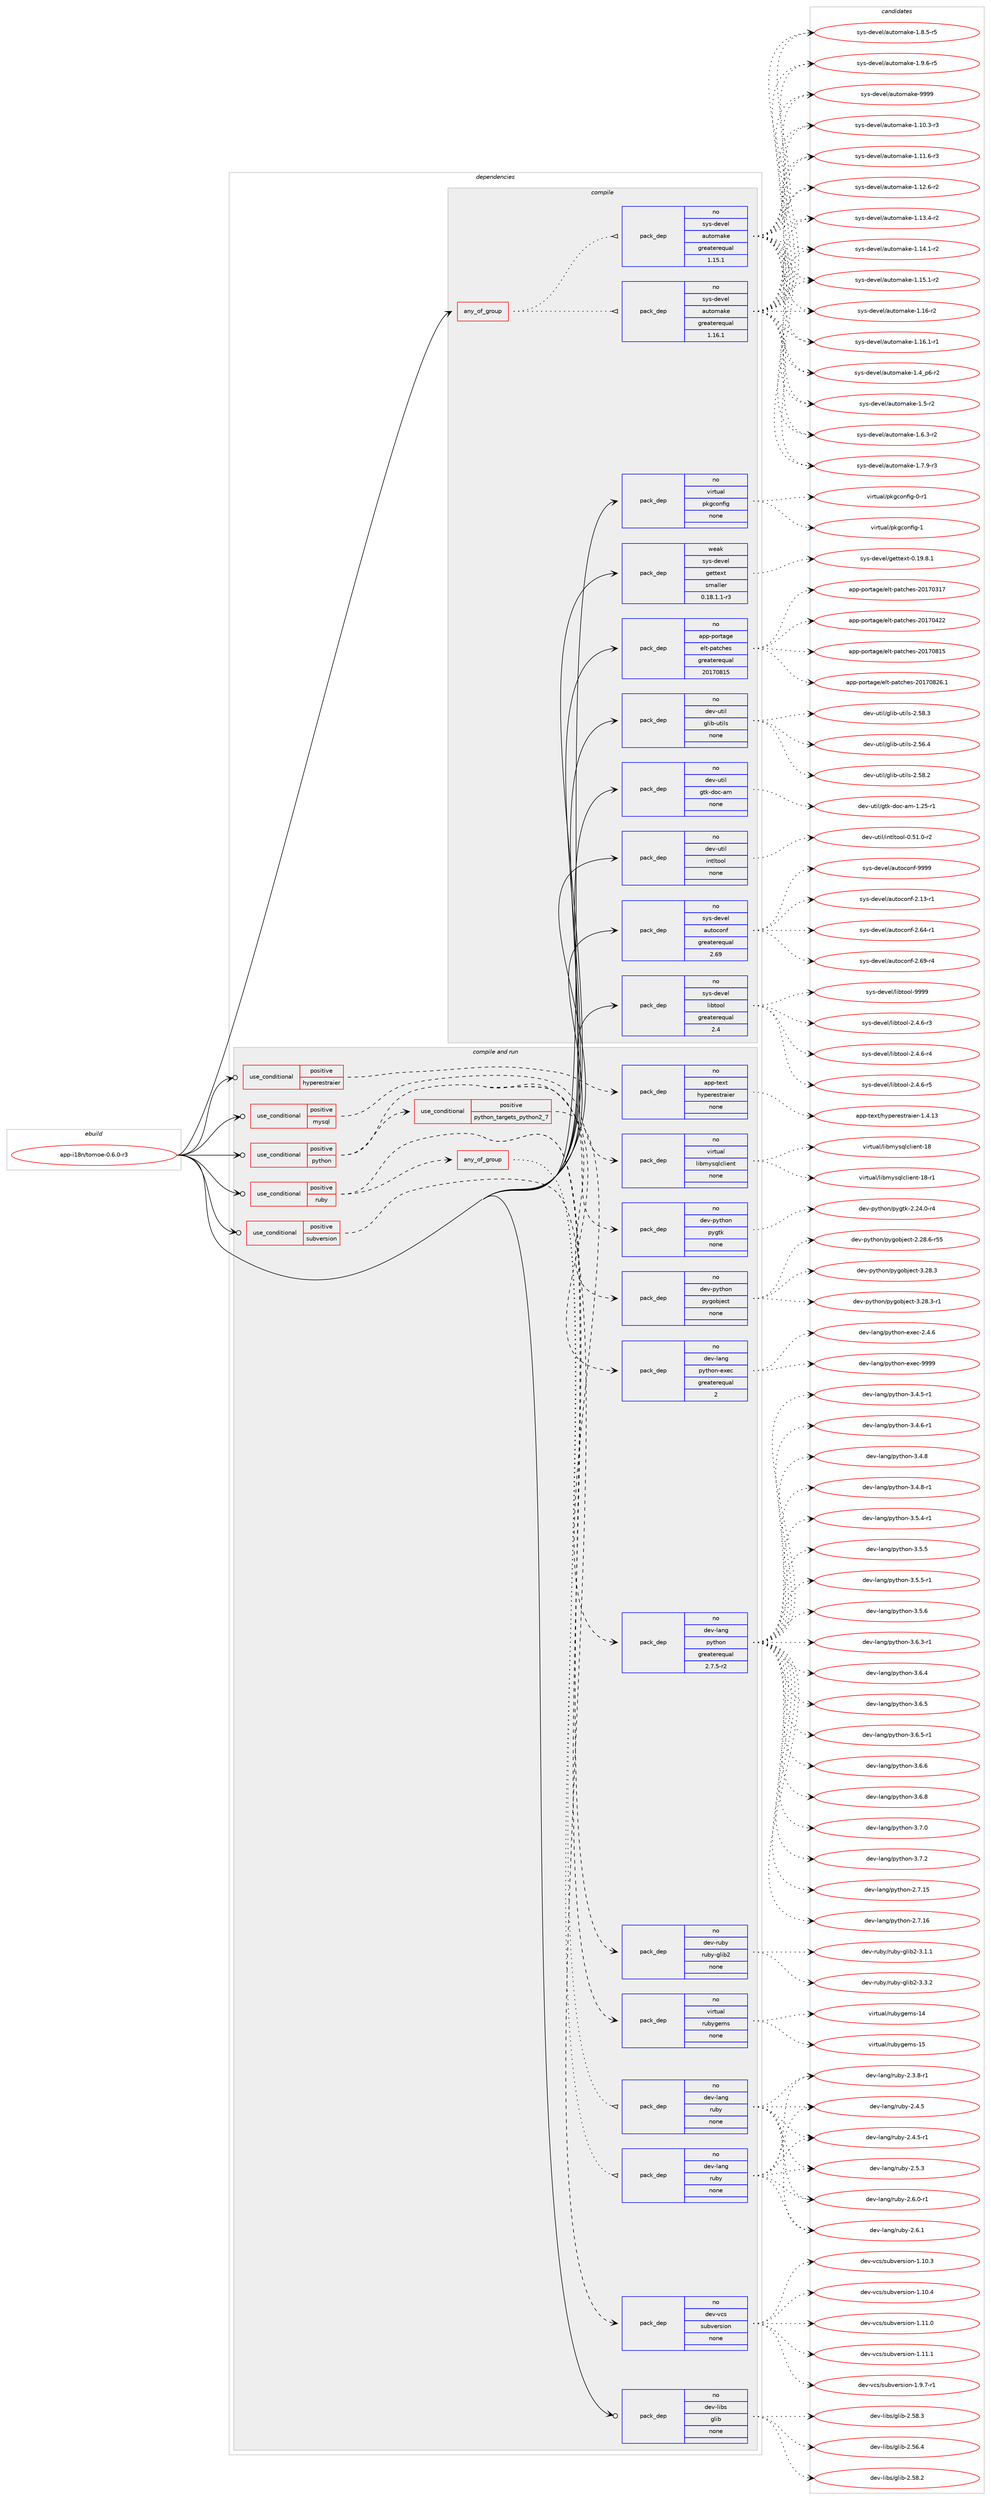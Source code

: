 digraph prolog {

# *************
# Graph options
# *************

newrank=true;
concentrate=true;
compound=true;
graph [rankdir=LR,fontname=Helvetica,fontsize=10,ranksep=1.5];#, ranksep=2.5, nodesep=0.2];
edge  [arrowhead=vee];
node  [fontname=Helvetica,fontsize=10];

# **********
# The ebuild
# **********

subgraph cluster_leftcol {
color=gray;
rank=same;
label=<<i>ebuild</i>>;
id [label="app-i18n/tomoe-0.6.0-r3", color=red, width=4, href="../app-i18n/tomoe-0.6.0-r3.svg"];
}

# ****************
# The dependencies
# ****************

subgraph cluster_midcol {
color=gray;
label=<<i>dependencies</i>>;
subgraph cluster_compile {
fillcolor="#eeeeee";
style=filled;
label=<<i>compile</i>>;
subgraph any19612 {
dependency1296139 [label=<<TABLE BORDER="0" CELLBORDER="1" CELLSPACING="0" CELLPADDING="4"><TR><TD CELLPADDING="10">any_of_group</TD></TR></TABLE>>, shape=none, color=red];subgraph pack923235 {
dependency1296140 [label=<<TABLE BORDER="0" CELLBORDER="1" CELLSPACING="0" CELLPADDING="4" WIDTH="220"><TR><TD ROWSPAN="6" CELLPADDING="30">pack_dep</TD></TR><TR><TD WIDTH="110">no</TD></TR><TR><TD>sys-devel</TD></TR><TR><TD>automake</TD></TR><TR><TD>greaterequal</TD></TR><TR><TD>1.16.1</TD></TR></TABLE>>, shape=none, color=blue];
}
dependency1296139:e -> dependency1296140:w [weight=20,style="dotted",arrowhead="oinv"];
subgraph pack923236 {
dependency1296141 [label=<<TABLE BORDER="0" CELLBORDER="1" CELLSPACING="0" CELLPADDING="4" WIDTH="220"><TR><TD ROWSPAN="6" CELLPADDING="30">pack_dep</TD></TR><TR><TD WIDTH="110">no</TD></TR><TR><TD>sys-devel</TD></TR><TR><TD>automake</TD></TR><TR><TD>greaterequal</TD></TR><TR><TD>1.15.1</TD></TR></TABLE>>, shape=none, color=blue];
}
dependency1296139:e -> dependency1296141:w [weight=20,style="dotted",arrowhead="oinv"];
}
id:e -> dependency1296139:w [weight=20,style="solid",arrowhead="vee"];
subgraph pack923237 {
dependency1296142 [label=<<TABLE BORDER="0" CELLBORDER="1" CELLSPACING="0" CELLPADDING="4" WIDTH="220"><TR><TD ROWSPAN="6" CELLPADDING="30">pack_dep</TD></TR><TR><TD WIDTH="110">no</TD></TR><TR><TD>app-portage</TD></TR><TR><TD>elt-patches</TD></TR><TR><TD>greaterequal</TD></TR><TR><TD>20170815</TD></TR></TABLE>>, shape=none, color=blue];
}
id:e -> dependency1296142:w [weight=20,style="solid",arrowhead="vee"];
subgraph pack923238 {
dependency1296143 [label=<<TABLE BORDER="0" CELLBORDER="1" CELLSPACING="0" CELLPADDING="4" WIDTH="220"><TR><TD ROWSPAN="6" CELLPADDING="30">pack_dep</TD></TR><TR><TD WIDTH="110">no</TD></TR><TR><TD>dev-util</TD></TR><TR><TD>glib-utils</TD></TR><TR><TD>none</TD></TR><TR><TD></TD></TR></TABLE>>, shape=none, color=blue];
}
id:e -> dependency1296143:w [weight=20,style="solid",arrowhead="vee"];
subgraph pack923239 {
dependency1296144 [label=<<TABLE BORDER="0" CELLBORDER="1" CELLSPACING="0" CELLPADDING="4" WIDTH="220"><TR><TD ROWSPAN="6" CELLPADDING="30">pack_dep</TD></TR><TR><TD WIDTH="110">no</TD></TR><TR><TD>dev-util</TD></TR><TR><TD>gtk-doc-am</TD></TR><TR><TD>none</TD></TR><TR><TD></TD></TR></TABLE>>, shape=none, color=blue];
}
id:e -> dependency1296144:w [weight=20,style="solid",arrowhead="vee"];
subgraph pack923240 {
dependency1296145 [label=<<TABLE BORDER="0" CELLBORDER="1" CELLSPACING="0" CELLPADDING="4" WIDTH="220"><TR><TD ROWSPAN="6" CELLPADDING="30">pack_dep</TD></TR><TR><TD WIDTH="110">no</TD></TR><TR><TD>dev-util</TD></TR><TR><TD>intltool</TD></TR><TR><TD>none</TD></TR><TR><TD></TD></TR></TABLE>>, shape=none, color=blue];
}
id:e -> dependency1296145:w [weight=20,style="solid",arrowhead="vee"];
subgraph pack923241 {
dependency1296146 [label=<<TABLE BORDER="0" CELLBORDER="1" CELLSPACING="0" CELLPADDING="4" WIDTH="220"><TR><TD ROWSPAN="6" CELLPADDING="30">pack_dep</TD></TR><TR><TD WIDTH="110">no</TD></TR><TR><TD>sys-devel</TD></TR><TR><TD>autoconf</TD></TR><TR><TD>greaterequal</TD></TR><TR><TD>2.69</TD></TR></TABLE>>, shape=none, color=blue];
}
id:e -> dependency1296146:w [weight=20,style="solid",arrowhead="vee"];
subgraph pack923242 {
dependency1296147 [label=<<TABLE BORDER="0" CELLBORDER="1" CELLSPACING="0" CELLPADDING="4" WIDTH="220"><TR><TD ROWSPAN="6" CELLPADDING="30">pack_dep</TD></TR><TR><TD WIDTH="110">no</TD></TR><TR><TD>sys-devel</TD></TR><TR><TD>libtool</TD></TR><TR><TD>greaterequal</TD></TR><TR><TD>2.4</TD></TR></TABLE>>, shape=none, color=blue];
}
id:e -> dependency1296147:w [weight=20,style="solid",arrowhead="vee"];
subgraph pack923243 {
dependency1296148 [label=<<TABLE BORDER="0" CELLBORDER="1" CELLSPACING="0" CELLPADDING="4" WIDTH="220"><TR><TD ROWSPAN="6" CELLPADDING="30">pack_dep</TD></TR><TR><TD WIDTH="110">no</TD></TR><TR><TD>virtual</TD></TR><TR><TD>pkgconfig</TD></TR><TR><TD>none</TD></TR><TR><TD></TD></TR></TABLE>>, shape=none, color=blue];
}
id:e -> dependency1296148:w [weight=20,style="solid",arrowhead="vee"];
subgraph pack923244 {
dependency1296149 [label=<<TABLE BORDER="0" CELLBORDER="1" CELLSPACING="0" CELLPADDING="4" WIDTH="220"><TR><TD ROWSPAN="6" CELLPADDING="30">pack_dep</TD></TR><TR><TD WIDTH="110">weak</TD></TR><TR><TD>sys-devel</TD></TR><TR><TD>gettext</TD></TR><TR><TD>smaller</TD></TR><TR><TD>0.18.1.1-r3</TD></TR></TABLE>>, shape=none, color=blue];
}
id:e -> dependency1296149:w [weight=20,style="solid",arrowhead="vee"];
}
subgraph cluster_compileandrun {
fillcolor="#eeeeee";
style=filled;
label=<<i>compile and run</i>>;
subgraph cond352751 {
dependency1296150 [label=<<TABLE BORDER="0" CELLBORDER="1" CELLSPACING="0" CELLPADDING="4"><TR><TD ROWSPAN="3" CELLPADDING="10">use_conditional</TD></TR><TR><TD>positive</TD></TR><TR><TD>hyperestraier</TD></TR></TABLE>>, shape=none, color=red];
subgraph pack923245 {
dependency1296151 [label=<<TABLE BORDER="0" CELLBORDER="1" CELLSPACING="0" CELLPADDING="4" WIDTH="220"><TR><TD ROWSPAN="6" CELLPADDING="30">pack_dep</TD></TR><TR><TD WIDTH="110">no</TD></TR><TR><TD>app-text</TD></TR><TR><TD>hyperestraier</TD></TR><TR><TD>none</TD></TR><TR><TD></TD></TR></TABLE>>, shape=none, color=blue];
}
dependency1296150:e -> dependency1296151:w [weight=20,style="dashed",arrowhead="vee"];
}
id:e -> dependency1296150:w [weight=20,style="solid",arrowhead="odotvee"];
subgraph cond352752 {
dependency1296152 [label=<<TABLE BORDER="0" CELLBORDER="1" CELLSPACING="0" CELLPADDING="4"><TR><TD ROWSPAN="3" CELLPADDING="10">use_conditional</TD></TR><TR><TD>positive</TD></TR><TR><TD>mysql</TD></TR></TABLE>>, shape=none, color=red];
subgraph pack923246 {
dependency1296153 [label=<<TABLE BORDER="0" CELLBORDER="1" CELLSPACING="0" CELLPADDING="4" WIDTH="220"><TR><TD ROWSPAN="6" CELLPADDING="30">pack_dep</TD></TR><TR><TD WIDTH="110">no</TD></TR><TR><TD>virtual</TD></TR><TR><TD>libmysqlclient</TD></TR><TR><TD>none</TD></TR><TR><TD></TD></TR></TABLE>>, shape=none, color=blue];
}
dependency1296152:e -> dependency1296153:w [weight=20,style="dashed",arrowhead="vee"];
}
id:e -> dependency1296152:w [weight=20,style="solid",arrowhead="odotvee"];
subgraph cond352753 {
dependency1296154 [label=<<TABLE BORDER="0" CELLBORDER="1" CELLSPACING="0" CELLPADDING="4"><TR><TD ROWSPAN="3" CELLPADDING="10">use_conditional</TD></TR><TR><TD>positive</TD></TR><TR><TD>python</TD></TR></TABLE>>, shape=none, color=red];
subgraph cond352754 {
dependency1296155 [label=<<TABLE BORDER="0" CELLBORDER="1" CELLSPACING="0" CELLPADDING="4"><TR><TD ROWSPAN="3" CELLPADDING="10">use_conditional</TD></TR><TR><TD>positive</TD></TR><TR><TD>python_targets_python2_7</TD></TR></TABLE>>, shape=none, color=red];
subgraph pack923247 {
dependency1296156 [label=<<TABLE BORDER="0" CELLBORDER="1" CELLSPACING="0" CELLPADDING="4" WIDTH="220"><TR><TD ROWSPAN="6" CELLPADDING="30">pack_dep</TD></TR><TR><TD WIDTH="110">no</TD></TR><TR><TD>dev-lang</TD></TR><TR><TD>python</TD></TR><TR><TD>greaterequal</TD></TR><TR><TD>2.7.5-r2</TD></TR></TABLE>>, shape=none, color=blue];
}
dependency1296155:e -> dependency1296156:w [weight=20,style="dashed",arrowhead="vee"];
}
dependency1296154:e -> dependency1296155:w [weight=20,style="dashed",arrowhead="vee"];
subgraph pack923248 {
dependency1296157 [label=<<TABLE BORDER="0" CELLBORDER="1" CELLSPACING="0" CELLPADDING="4" WIDTH="220"><TR><TD ROWSPAN="6" CELLPADDING="30">pack_dep</TD></TR><TR><TD WIDTH="110">no</TD></TR><TR><TD>dev-lang</TD></TR><TR><TD>python-exec</TD></TR><TR><TD>greaterequal</TD></TR><TR><TD>2</TD></TR></TABLE>>, shape=none, color=blue];
}
dependency1296154:e -> dependency1296157:w [weight=20,style="dashed",arrowhead="vee"];
subgraph pack923249 {
dependency1296158 [label=<<TABLE BORDER="0" CELLBORDER="1" CELLSPACING="0" CELLPADDING="4" WIDTH="220"><TR><TD ROWSPAN="6" CELLPADDING="30">pack_dep</TD></TR><TR><TD WIDTH="110">no</TD></TR><TR><TD>dev-python</TD></TR><TR><TD>pygobject</TD></TR><TR><TD>none</TD></TR><TR><TD></TD></TR></TABLE>>, shape=none, color=blue];
}
dependency1296154:e -> dependency1296158:w [weight=20,style="dashed",arrowhead="vee"];
subgraph pack923250 {
dependency1296159 [label=<<TABLE BORDER="0" CELLBORDER="1" CELLSPACING="0" CELLPADDING="4" WIDTH="220"><TR><TD ROWSPAN="6" CELLPADDING="30">pack_dep</TD></TR><TR><TD WIDTH="110">no</TD></TR><TR><TD>dev-python</TD></TR><TR><TD>pygtk</TD></TR><TR><TD>none</TD></TR><TR><TD></TD></TR></TABLE>>, shape=none, color=blue];
}
dependency1296154:e -> dependency1296159:w [weight=20,style="dashed",arrowhead="vee"];
}
id:e -> dependency1296154:w [weight=20,style="solid",arrowhead="odotvee"];
subgraph cond352755 {
dependency1296160 [label=<<TABLE BORDER="0" CELLBORDER="1" CELLSPACING="0" CELLPADDING="4"><TR><TD ROWSPAN="3" CELLPADDING="10">use_conditional</TD></TR><TR><TD>positive</TD></TR><TR><TD>ruby</TD></TR></TABLE>>, shape=none, color=red];
subgraph any19613 {
dependency1296161 [label=<<TABLE BORDER="0" CELLBORDER="1" CELLSPACING="0" CELLPADDING="4"><TR><TD CELLPADDING="10">any_of_group</TD></TR></TABLE>>, shape=none, color=red];subgraph pack923251 {
dependency1296162 [label=<<TABLE BORDER="0" CELLBORDER="1" CELLSPACING="0" CELLPADDING="4" WIDTH="220"><TR><TD ROWSPAN="6" CELLPADDING="30">pack_dep</TD></TR><TR><TD WIDTH="110">no</TD></TR><TR><TD>dev-lang</TD></TR><TR><TD>ruby</TD></TR><TR><TD>none</TD></TR><TR><TD></TD></TR></TABLE>>, shape=none, color=blue];
}
dependency1296161:e -> dependency1296162:w [weight=20,style="dotted",arrowhead="oinv"];
subgraph pack923252 {
dependency1296163 [label=<<TABLE BORDER="0" CELLBORDER="1" CELLSPACING="0" CELLPADDING="4" WIDTH="220"><TR><TD ROWSPAN="6" CELLPADDING="30">pack_dep</TD></TR><TR><TD WIDTH="110">no</TD></TR><TR><TD>dev-lang</TD></TR><TR><TD>ruby</TD></TR><TR><TD>none</TD></TR><TR><TD></TD></TR></TABLE>>, shape=none, color=blue];
}
dependency1296161:e -> dependency1296163:w [weight=20,style="dotted",arrowhead="oinv"];
}
dependency1296160:e -> dependency1296161:w [weight=20,style="dashed",arrowhead="vee"];
subgraph pack923253 {
dependency1296164 [label=<<TABLE BORDER="0" CELLBORDER="1" CELLSPACING="0" CELLPADDING="4" WIDTH="220"><TR><TD ROWSPAN="6" CELLPADDING="30">pack_dep</TD></TR><TR><TD WIDTH="110">no</TD></TR><TR><TD>virtual</TD></TR><TR><TD>rubygems</TD></TR><TR><TD>none</TD></TR><TR><TD></TD></TR></TABLE>>, shape=none, color=blue];
}
dependency1296160:e -> dependency1296164:w [weight=20,style="dashed",arrowhead="vee"];
subgraph pack923254 {
dependency1296165 [label=<<TABLE BORDER="0" CELLBORDER="1" CELLSPACING="0" CELLPADDING="4" WIDTH="220"><TR><TD ROWSPAN="6" CELLPADDING="30">pack_dep</TD></TR><TR><TD WIDTH="110">no</TD></TR><TR><TD>dev-ruby</TD></TR><TR><TD>ruby-glib2</TD></TR><TR><TD>none</TD></TR><TR><TD></TD></TR></TABLE>>, shape=none, color=blue];
}
dependency1296160:e -> dependency1296165:w [weight=20,style="dashed",arrowhead="vee"];
}
id:e -> dependency1296160:w [weight=20,style="solid",arrowhead="odotvee"];
subgraph cond352756 {
dependency1296166 [label=<<TABLE BORDER="0" CELLBORDER="1" CELLSPACING="0" CELLPADDING="4"><TR><TD ROWSPAN="3" CELLPADDING="10">use_conditional</TD></TR><TR><TD>positive</TD></TR><TR><TD>subversion</TD></TR></TABLE>>, shape=none, color=red];
subgraph pack923255 {
dependency1296167 [label=<<TABLE BORDER="0" CELLBORDER="1" CELLSPACING="0" CELLPADDING="4" WIDTH="220"><TR><TD ROWSPAN="6" CELLPADDING="30">pack_dep</TD></TR><TR><TD WIDTH="110">no</TD></TR><TR><TD>dev-vcs</TD></TR><TR><TD>subversion</TD></TR><TR><TD>none</TD></TR><TR><TD></TD></TR></TABLE>>, shape=none, color=blue];
}
dependency1296166:e -> dependency1296167:w [weight=20,style="dashed",arrowhead="vee"];
}
id:e -> dependency1296166:w [weight=20,style="solid",arrowhead="odotvee"];
subgraph pack923256 {
dependency1296168 [label=<<TABLE BORDER="0" CELLBORDER="1" CELLSPACING="0" CELLPADDING="4" WIDTH="220"><TR><TD ROWSPAN="6" CELLPADDING="30">pack_dep</TD></TR><TR><TD WIDTH="110">no</TD></TR><TR><TD>dev-libs</TD></TR><TR><TD>glib</TD></TR><TR><TD>none</TD></TR><TR><TD></TD></TR></TABLE>>, shape=none, color=blue];
}
id:e -> dependency1296168:w [weight=20,style="solid",arrowhead="odotvee"];
}
subgraph cluster_run {
fillcolor="#eeeeee";
style=filled;
label=<<i>run</i>>;
}
}

# **************
# The candidates
# **************

subgraph cluster_choices {
rank=same;
color=gray;
label=<<i>candidates</i>>;

subgraph choice923235 {
color=black;
nodesep=1;
choice11512111545100101118101108479711711611110997107101454946494846514511451 [label="sys-devel/automake-1.10.3-r3", color=red, width=4,href="../sys-devel/automake-1.10.3-r3.svg"];
choice11512111545100101118101108479711711611110997107101454946494946544511451 [label="sys-devel/automake-1.11.6-r3", color=red, width=4,href="../sys-devel/automake-1.11.6-r3.svg"];
choice11512111545100101118101108479711711611110997107101454946495046544511450 [label="sys-devel/automake-1.12.6-r2", color=red, width=4,href="../sys-devel/automake-1.12.6-r2.svg"];
choice11512111545100101118101108479711711611110997107101454946495146524511450 [label="sys-devel/automake-1.13.4-r2", color=red, width=4,href="../sys-devel/automake-1.13.4-r2.svg"];
choice11512111545100101118101108479711711611110997107101454946495246494511450 [label="sys-devel/automake-1.14.1-r2", color=red, width=4,href="../sys-devel/automake-1.14.1-r2.svg"];
choice11512111545100101118101108479711711611110997107101454946495346494511450 [label="sys-devel/automake-1.15.1-r2", color=red, width=4,href="../sys-devel/automake-1.15.1-r2.svg"];
choice1151211154510010111810110847971171161111099710710145494649544511450 [label="sys-devel/automake-1.16-r2", color=red, width=4,href="../sys-devel/automake-1.16-r2.svg"];
choice11512111545100101118101108479711711611110997107101454946495446494511449 [label="sys-devel/automake-1.16.1-r1", color=red, width=4,href="../sys-devel/automake-1.16.1-r1.svg"];
choice115121115451001011181011084797117116111109971071014549465295112544511450 [label="sys-devel/automake-1.4_p6-r2", color=red, width=4,href="../sys-devel/automake-1.4_p6-r2.svg"];
choice11512111545100101118101108479711711611110997107101454946534511450 [label="sys-devel/automake-1.5-r2", color=red, width=4,href="../sys-devel/automake-1.5-r2.svg"];
choice115121115451001011181011084797117116111109971071014549465446514511450 [label="sys-devel/automake-1.6.3-r2", color=red, width=4,href="../sys-devel/automake-1.6.3-r2.svg"];
choice115121115451001011181011084797117116111109971071014549465546574511451 [label="sys-devel/automake-1.7.9-r3", color=red, width=4,href="../sys-devel/automake-1.7.9-r3.svg"];
choice115121115451001011181011084797117116111109971071014549465646534511453 [label="sys-devel/automake-1.8.5-r5", color=red, width=4,href="../sys-devel/automake-1.8.5-r5.svg"];
choice115121115451001011181011084797117116111109971071014549465746544511453 [label="sys-devel/automake-1.9.6-r5", color=red, width=4,href="../sys-devel/automake-1.9.6-r5.svg"];
choice115121115451001011181011084797117116111109971071014557575757 [label="sys-devel/automake-9999", color=red, width=4,href="../sys-devel/automake-9999.svg"];
dependency1296140:e -> choice11512111545100101118101108479711711611110997107101454946494846514511451:w [style=dotted,weight="100"];
dependency1296140:e -> choice11512111545100101118101108479711711611110997107101454946494946544511451:w [style=dotted,weight="100"];
dependency1296140:e -> choice11512111545100101118101108479711711611110997107101454946495046544511450:w [style=dotted,weight="100"];
dependency1296140:e -> choice11512111545100101118101108479711711611110997107101454946495146524511450:w [style=dotted,weight="100"];
dependency1296140:e -> choice11512111545100101118101108479711711611110997107101454946495246494511450:w [style=dotted,weight="100"];
dependency1296140:e -> choice11512111545100101118101108479711711611110997107101454946495346494511450:w [style=dotted,weight="100"];
dependency1296140:e -> choice1151211154510010111810110847971171161111099710710145494649544511450:w [style=dotted,weight="100"];
dependency1296140:e -> choice11512111545100101118101108479711711611110997107101454946495446494511449:w [style=dotted,weight="100"];
dependency1296140:e -> choice115121115451001011181011084797117116111109971071014549465295112544511450:w [style=dotted,weight="100"];
dependency1296140:e -> choice11512111545100101118101108479711711611110997107101454946534511450:w [style=dotted,weight="100"];
dependency1296140:e -> choice115121115451001011181011084797117116111109971071014549465446514511450:w [style=dotted,weight="100"];
dependency1296140:e -> choice115121115451001011181011084797117116111109971071014549465546574511451:w [style=dotted,weight="100"];
dependency1296140:e -> choice115121115451001011181011084797117116111109971071014549465646534511453:w [style=dotted,weight="100"];
dependency1296140:e -> choice115121115451001011181011084797117116111109971071014549465746544511453:w [style=dotted,weight="100"];
dependency1296140:e -> choice115121115451001011181011084797117116111109971071014557575757:w [style=dotted,weight="100"];
}
subgraph choice923236 {
color=black;
nodesep=1;
choice11512111545100101118101108479711711611110997107101454946494846514511451 [label="sys-devel/automake-1.10.3-r3", color=red, width=4,href="../sys-devel/automake-1.10.3-r3.svg"];
choice11512111545100101118101108479711711611110997107101454946494946544511451 [label="sys-devel/automake-1.11.6-r3", color=red, width=4,href="../sys-devel/automake-1.11.6-r3.svg"];
choice11512111545100101118101108479711711611110997107101454946495046544511450 [label="sys-devel/automake-1.12.6-r2", color=red, width=4,href="../sys-devel/automake-1.12.6-r2.svg"];
choice11512111545100101118101108479711711611110997107101454946495146524511450 [label="sys-devel/automake-1.13.4-r2", color=red, width=4,href="../sys-devel/automake-1.13.4-r2.svg"];
choice11512111545100101118101108479711711611110997107101454946495246494511450 [label="sys-devel/automake-1.14.1-r2", color=red, width=4,href="../sys-devel/automake-1.14.1-r2.svg"];
choice11512111545100101118101108479711711611110997107101454946495346494511450 [label="sys-devel/automake-1.15.1-r2", color=red, width=4,href="../sys-devel/automake-1.15.1-r2.svg"];
choice1151211154510010111810110847971171161111099710710145494649544511450 [label="sys-devel/automake-1.16-r2", color=red, width=4,href="../sys-devel/automake-1.16-r2.svg"];
choice11512111545100101118101108479711711611110997107101454946495446494511449 [label="sys-devel/automake-1.16.1-r1", color=red, width=4,href="../sys-devel/automake-1.16.1-r1.svg"];
choice115121115451001011181011084797117116111109971071014549465295112544511450 [label="sys-devel/automake-1.4_p6-r2", color=red, width=4,href="../sys-devel/automake-1.4_p6-r2.svg"];
choice11512111545100101118101108479711711611110997107101454946534511450 [label="sys-devel/automake-1.5-r2", color=red, width=4,href="../sys-devel/automake-1.5-r2.svg"];
choice115121115451001011181011084797117116111109971071014549465446514511450 [label="sys-devel/automake-1.6.3-r2", color=red, width=4,href="../sys-devel/automake-1.6.3-r2.svg"];
choice115121115451001011181011084797117116111109971071014549465546574511451 [label="sys-devel/automake-1.7.9-r3", color=red, width=4,href="../sys-devel/automake-1.7.9-r3.svg"];
choice115121115451001011181011084797117116111109971071014549465646534511453 [label="sys-devel/automake-1.8.5-r5", color=red, width=4,href="../sys-devel/automake-1.8.5-r5.svg"];
choice115121115451001011181011084797117116111109971071014549465746544511453 [label="sys-devel/automake-1.9.6-r5", color=red, width=4,href="../sys-devel/automake-1.9.6-r5.svg"];
choice115121115451001011181011084797117116111109971071014557575757 [label="sys-devel/automake-9999", color=red, width=4,href="../sys-devel/automake-9999.svg"];
dependency1296141:e -> choice11512111545100101118101108479711711611110997107101454946494846514511451:w [style=dotted,weight="100"];
dependency1296141:e -> choice11512111545100101118101108479711711611110997107101454946494946544511451:w [style=dotted,weight="100"];
dependency1296141:e -> choice11512111545100101118101108479711711611110997107101454946495046544511450:w [style=dotted,weight="100"];
dependency1296141:e -> choice11512111545100101118101108479711711611110997107101454946495146524511450:w [style=dotted,weight="100"];
dependency1296141:e -> choice11512111545100101118101108479711711611110997107101454946495246494511450:w [style=dotted,weight="100"];
dependency1296141:e -> choice11512111545100101118101108479711711611110997107101454946495346494511450:w [style=dotted,weight="100"];
dependency1296141:e -> choice1151211154510010111810110847971171161111099710710145494649544511450:w [style=dotted,weight="100"];
dependency1296141:e -> choice11512111545100101118101108479711711611110997107101454946495446494511449:w [style=dotted,weight="100"];
dependency1296141:e -> choice115121115451001011181011084797117116111109971071014549465295112544511450:w [style=dotted,weight="100"];
dependency1296141:e -> choice11512111545100101118101108479711711611110997107101454946534511450:w [style=dotted,weight="100"];
dependency1296141:e -> choice115121115451001011181011084797117116111109971071014549465446514511450:w [style=dotted,weight="100"];
dependency1296141:e -> choice115121115451001011181011084797117116111109971071014549465546574511451:w [style=dotted,weight="100"];
dependency1296141:e -> choice115121115451001011181011084797117116111109971071014549465646534511453:w [style=dotted,weight="100"];
dependency1296141:e -> choice115121115451001011181011084797117116111109971071014549465746544511453:w [style=dotted,weight="100"];
dependency1296141:e -> choice115121115451001011181011084797117116111109971071014557575757:w [style=dotted,weight="100"];
}
subgraph choice923237 {
color=black;
nodesep=1;
choice97112112451121111141169710310147101108116451129711699104101115455048495548514955 [label="app-portage/elt-patches-20170317", color=red, width=4,href="../app-portage/elt-patches-20170317.svg"];
choice97112112451121111141169710310147101108116451129711699104101115455048495548525050 [label="app-portage/elt-patches-20170422", color=red, width=4,href="../app-portage/elt-patches-20170422.svg"];
choice97112112451121111141169710310147101108116451129711699104101115455048495548564953 [label="app-portage/elt-patches-20170815", color=red, width=4,href="../app-portage/elt-patches-20170815.svg"];
choice971121124511211111411697103101471011081164511297116991041011154550484955485650544649 [label="app-portage/elt-patches-20170826.1", color=red, width=4,href="../app-portage/elt-patches-20170826.1.svg"];
dependency1296142:e -> choice97112112451121111141169710310147101108116451129711699104101115455048495548514955:w [style=dotted,weight="100"];
dependency1296142:e -> choice97112112451121111141169710310147101108116451129711699104101115455048495548525050:w [style=dotted,weight="100"];
dependency1296142:e -> choice97112112451121111141169710310147101108116451129711699104101115455048495548564953:w [style=dotted,weight="100"];
dependency1296142:e -> choice971121124511211111411697103101471011081164511297116991041011154550484955485650544649:w [style=dotted,weight="100"];
}
subgraph choice923238 {
color=black;
nodesep=1;
choice1001011184511711610510847103108105984511711610510811545504653544652 [label="dev-util/glib-utils-2.56.4", color=red, width=4,href="../dev-util/glib-utils-2.56.4.svg"];
choice1001011184511711610510847103108105984511711610510811545504653564650 [label="dev-util/glib-utils-2.58.2", color=red, width=4,href="../dev-util/glib-utils-2.58.2.svg"];
choice1001011184511711610510847103108105984511711610510811545504653564651 [label="dev-util/glib-utils-2.58.3", color=red, width=4,href="../dev-util/glib-utils-2.58.3.svg"];
dependency1296143:e -> choice1001011184511711610510847103108105984511711610510811545504653544652:w [style=dotted,weight="100"];
dependency1296143:e -> choice1001011184511711610510847103108105984511711610510811545504653564650:w [style=dotted,weight="100"];
dependency1296143:e -> choice1001011184511711610510847103108105984511711610510811545504653564651:w [style=dotted,weight="100"];
}
subgraph choice923239 {
color=black;
nodesep=1;
choice10010111845117116105108471031161074510011199459710945494650534511449 [label="dev-util/gtk-doc-am-1.25-r1", color=red, width=4,href="../dev-util/gtk-doc-am-1.25-r1.svg"];
dependency1296144:e -> choice10010111845117116105108471031161074510011199459710945494650534511449:w [style=dotted,weight="100"];
}
subgraph choice923240 {
color=black;
nodesep=1;
choice1001011184511711610510847105110116108116111111108454846534946484511450 [label="dev-util/intltool-0.51.0-r2", color=red, width=4,href="../dev-util/intltool-0.51.0-r2.svg"];
dependency1296145:e -> choice1001011184511711610510847105110116108116111111108454846534946484511450:w [style=dotted,weight="100"];
}
subgraph choice923241 {
color=black;
nodesep=1;
choice1151211154510010111810110847971171161119911111010245504649514511449 [label="sys-devel/autoconf-2.13-r1", color=red, width=4,href="../sys-devel/autoconf-2.13-r1.svg"];
choice1151211154510010111810110847971171161119911111010245504654524511449 [label="sys-devel/autoconf-2.64-r1", color=red, width=4,href="../sys-devel/autoconf-2.64-r1.svg"];
choice1151211154510010111810110847971171161119911111010245504654574511452 [label="sys-devel/autoconf-2.69-r4", color=red, width=4,href="../sys-devel/autoconf-2.69-r4.svg"];
choice115121115451001011181011084797117116111991111101024557575757 [label="sys-devel/autoconf-9999", color=red, width=4,href="../sys-devel/autoconf-9999.svg"];
dependency1296146:e -> choice1151211154510010111810110847971171161119911111010245504649514511449:w [style=dotted,weight="100"];
dependency1296146:e -> choice1151211154510010111810110847971171161119911111010245504654524511449:w [style=dotted,weight="100"];
dependency1296146:e -> choice1151211154510010111810110847971171161119911111010245504654574511452:w [style=dotted,weight="100"];
dependency1296146:e -> choice115121115451001011181011084797117116111991111101024557575757:w [style=dotted,weight="100"];
}
subgraph choice923242 {
color=black;
nodesep=1;
choice1151211154510010111810110847108105981161111111084550465246544511451 [label="sys-devel/libtool-2.4.6-r3", color=red, width=4,href="../sys-devel/libtool-2.4.6-r3.svg"];
choice1151211154510010111810110847108105981161111111084550465246544511452 [label="sys-devel/libtool-2.4.6-r4", color=red, width=4,href="../sys-devel/libtool-2.4.6-r4.svg"];
choice1151211154510010111810110847108105981161111111084550465246544511453 [label="sys-devel/libtool-2.4.6-r5", color=red, width=4,href="../sys-devel/libtool-2.4.6-r5.svg"];
choice1151211154510010111810110847108105981161111111084557575757 [label="sys-devel/libtool-9999", color=red, width=4,href="../sys-devel/libtool-9999.svg"];
dependency1296147:e -> choice1151211154510010111810110847108105981161111111084550465246544511451:w [style=dotted,weight="100"];
dependency1296147:e -> choice1151211154510010111810110847108105981161111111084550465246544511452:w [style=dotted,weight="100"];
dependency1296147:e -> choice1151211154510010111810110847108105981161111111084550465246544511453:w [style=dotted,weight="100"];
dependency1296147:e -> choice1151211154510010111810110847108105981161111111084557575757:w [style=dotted,weight="100"];
}
subgraph choice923243 {
color=black;
nodesep=1;
choice11810511411611797108471121071039911111010210510345484511449 [label="virtual/pkgconfig-0-r1", color=red, width=4,href="../virtual/pkgconfig-0-r1.svg"];
choice1181051141161179710847112107103991111101021051034549 [label="virtual/pkgconfig-1", color=red, width=4,href="../virtual/pkgconfig-1.svg"];
dependency1296148:e -> choice11810511411611797108471121071039911111010210510345484511449:w [style=dotted,weight="100"];
dependency1296148:e -> choice1181051141161179710847112107103991111101021051034549:w [style=dotted,weight="100"];
}
subgraph choice923244 {
color=black;
nodesep=1;
choice1151211154510010111810110847103101116116101120116454846495746564649 [label="sys-devel/gettext-0.19.8.1", color=red, width=4,href="../sys-devel/gettext-0.19.8.1.svg"];
dependency1296149:e -> choice1151211154510010111810110847103101116116101120116454846495746564649:w [style=dotted,weight="100"];
}
subgraph choice923245 {
color=black;
nodesep=1;
choice9711211245116101120116471041211121011141011151161149710510111445494652464951 [label="app-text/hyperestraier-1.4.13", color=red, width=4,href="../app-text/hyperestraier-1.4.13.svg"];
dependency1296151:e -> choice9711211245116101120116471041211121011141011151161149710510111445494652464951:w [style=dotted,weight="100"];
}
subgraph choice923246 {
color=black;
nodesep=1;
choice11810511411611797108471081059810912111511310899108105101110116454956 [label="virtual/libmysqlclient-18", color=red, width=4,href="../virtual/libmysqlclient-18.svg"];
choice118105114116117971084710810598109121115113108991081051011101164549564511449 [label="virtual/libmysqlclient-18-r1", color=red, width=4,href="../virtual/libmysqlclient-18-r1.svg"];
dependency1296153:e -> choice11810511411611797108471081059810912111511310899108105101110116454956:w [style=dotted,weight="100"];
dependency1296153:e -> choice118105114116117971084710810598109121115113108991081051011101164549564511449:w [style=dotted,weight="100"];
}
subgraph choice923247 {
color=black;
nodesep=1;
choice10010111845108971101034711212111610411111045504655464953 [label="dev-lang/python-2.7.15", color=red, width=4,href="../dev-lang/python-2.7.15.svg"];
choice10010111845108971101034711212111610411111045504655464954 [label="dev-lang/python-2.7.16", color=red, width=4,href="../dev-lang/python-2.7.16.svg"];
choice1001011184510897110103471121211161041111104551465246534511449 [label="dev-lang/python-3.4.5-r1", color=red, width=4,href="../dev-lang/python-3.4.5-r1.svg"];
choice1001011184510897110103471121211161041111104551465246544511449 [label="dev-lang/python-3.4.6-r1", color=red, width=4,href="../dev-lang/python-3.4.6-r1.svg"];
choice100101118451089711010347112121116104111110455146524656 [label="dev-lang/python-3.4.8", color=red, width=4,href="../dev-lang/python-3.4.8.svg"];
choice1001011184510897110103471121211161041111104551465246564511449 [label="dev-lang/python-3.4.8-r1", color=red, width=4,href="../dev-lang/python-3.4.8-r1.svg"];
choice1001011184510897110103471121211161041111104551465346524511449 [label="dev-lang/python-3.5.4-r1", color=red, width=4,href="../dev-lang/python-3.5.4-r1.svg"];
choice100101118451089711010347112121116104111110455146534653 [label="dev-lang/python-3.5.5", color=red, width=4,href="../dev-lang/python-3.5.5.svg"];
choice1001011184510897110103471121211161041111104551465346534511449 [label="dev-lang/python-3.5.5-r1", color=red, width=4,href="../dev-lang/python-3.5.5-r1.svg"];
choice100101118451089711010347112121116104111110455146534654 [label="dev-lang/python-3.5.6", color=red, width=4,href="../dev-lang/python-3.5.6.svg"];
choice1001011184510897110103471121211161041111104551465446514511449 [label="dev-lang/python-3.6.3-r1", color=red, width=4,href="../dev-lang/python-3.6.3-r1.svg"];
choice100101118451089711010347112121116104111110455146544652 [label="dev-lang/python-3.6.4", color=red, width=4,href="../dev-lang/python-3.6.4.svg"];
choice100101118451089711010347112121116104111110455146544653 [label="dev-lang/python-3.6.5", color=red, width=4,href="../dev-lang/python-3.6.5.svg"];
choice1001011184510897110103471121211161041111104551465446534511449 [label="dev-lang/python-3.6.5-r1", color=red, width=4,href="../dev-lang/python-3.6.5-r1.svg"];
choice100101118451089711010347112121116104111110455146544654 [label="dev-lang/python-3.6.6", color=red, width=4,href="../dev-lang/python-3.6.6.svg"];
choice100101118451089711010347112121116104111110455146544656 [label="dev-lang/python-3.6.8", color=red, width=4,href="../dev-lang/python-3.6.8.svg"];
choice100101118451089711010347112121116104111110455146554648 [label="dev-lang/python-3.7.0", color=red, width=4,href="../dev-lang/python-3.7.0.svg"];
choice100101118451089711010347112121116104111110455146554650 [label="dev-lang/python-3.7.2", color=red, width=4,href="../dev-lang/python-3.7.2.svg"];
dependency1296156:e -> choice10010111845108971101034711212111610411111045504655464953:w [style=dotted,weight="100"];
dependency1296156:e -> choice10010111845108971101034711212111610411111045504655464954:w [style=dotted,weight="100"];
dependency1296156:e -> choice1001011184510897110103471121211161041111104551465246534511449:w [style=dotted,weight="100"];
dependency1296156:e -> choice1001011184510897110103471121211161041111104551465246544511449:w [style=dotted,weight="100"];
dependency1296156:e -> choice100101118451089711010347112121116104111110455146524656:w [style=dotted,weight="100"];
dependency1296156:e -> choice1001011184510897110103471121211161041111104551465246564511449:w [style=dotted,weight="100"];
dependency1296156:e -> choice1001011184510897110103471121211161041111104551465346524511449:w [style=dotted,weight="100"];
dependency1296156:e -> choice100101118451089711010347112121116104111110455146534653:w [style=dotted,weight="100"];
dependency1296156:e -> choice1001011184510897110103471121211161041111104551465346534511449:w [style=dotted,weight="100"];
dependency1296156:e -> choice100101118451089711010347112121116104111110455146534654:w [style=dotted,weight="100"];
dependency1296156:e -> choice1001011184510897110103471121211161041111104551465446514511449:w [style=dotted,weight="100"];
dependency1296156:e -> choice100101118451089711010347112121116104111110455146544652:w [style=dotted,weight="100"];
dependency1296156:e -> choice100101118451089711010347112121116104111110455146544653:w [style=dotted,weight="100"];
dependency1296156:e -> choice1001011184510897110103471121211161041111104551465446534511449:w [style=dotted,weight="100"];
dependency1296156:e -> choice100101118451089711010347112121116104111110455146544654:w [style=dotted,weight="100"];
dependency1296156:e -> choice100101118451089711010347112121116104111110455146544656:w [style=dotted,weight="100"];
dependency1296156:e -> choice100101118451089711010347112121116104111110455146554648:w [style=dotted,weight="100"];
dependency1296156:e -> choice100101118451089711010347112121116104111110455146554650:w [style=dotted,weight="100"];
}
subgraph choice923248 {
color=black;
nodesep=1;
choice1001011184510897110103471121211161041111104510112010199455046524654 [label="dev-lang/python-exec-2.4.6", color=red, width=4,href="../dev-lang/python-exec-2.4.6.svg"];
choice10010111845108971101034711212111610411111045101120101994557575757 [label="dev-lang/python-exec-9999", color=red, width=4,href="../dev-lang/python-exec-9999.svg"];
dependency1296157:e -> choice1001011184510897110103471121211161041111104510112010199455046524654:w [style=dotted,weight="100"];
dependency1296157:e -> choice10010111845108971101034711212111610411111045101120101994557575757:w [style=dotted,weight="100"];
}
subgraph choice923249 {
color=black;
nodesep=1;
choice1001011184511212111610411111047112121103111981061019911645504650564654451145353 [label="dev-python/pygobject-2.28.6-r55", color=red, width=4,href="../dev-python/pygobject-2.28.6-r55.svg"];
choice1001011184511212111610411111047112121103111981061019911645514650564651 [label="dev-python/pygobject-3.28.3", color=red, width=4,href="../dev-python/pygobject-3.28.3.svg"];
choice10010111845112121116104111110471121211031119810610199116455146505646514511449 [label="dev-python/pygobject-3.28.3-r1", color=red, width=4,href="../dev-python/pygobject-3.28.3-r1.svg"];
dependency1296158:e -> choice1001011184511212111610411111047112121103111981061019911645504650564654451145353:w [style=dotted,weight="100"];
dependency1296158:e -> choice1001011184511212111610411111047112121103111981061019911645514650564651:w [style=dotted,weight="100"];
dependency1296158:e -> choice10010111845112121116104111110471121211031119810610199116455146505646514511449:w [style=dotted,weight="100"];
}
subgraph choice923250 {
color=black;
nodesep=1;
choice1001011184511212111610411111047112121103116107455046505246484511452 [label="dev-python/pygtk-2.24.0-r4", color=red, width=4,href="../dev-python/pygtk-2.24.0-r4.svg"];
dependency1296159:e -> choice1001011184511212111610411111047112121103116107455046505246484511452:w [style=dotted,weight="100"];
}
subgraph choice923251 {
color=black;
nodesep=1;
choice100101118451089711010347114117981214550465146564511449 [label="dev-lang/ruby-2.3.8-r1", color=red, width=4,href="../dev-lang/ruby-2.3.8-r1.svg"];
choice10010111845108971101034711411798121455046524653 [label="dev-lang/ruby-2.4.5", color=red, width=4,href="../dev-lang/ruby-2.4.5.svg"];
choice100101118451089711010347114117981214550465246534511449 [label="dev-lang/ruby-2.4.5-r1", color=red, width=4,href="../dev-lang/ruby-2.4.5-r1.svg"];
choice10010111845108971101034711411798121455046534651 [label="dev-lang/ruby-2.5.3", color=red, width=4,href="../dev-lang/ruby-2.5.3.svg"];
choice100101118451089711010347114117981214550465446484511449 [label="dev-lang/ruby-2.6.0-r1", color=red, width=4,href="../dev-lang/ruby-2.6.0-r1.svg"];
choice10010111845108971101034711411798121455046544649 [label="dev-lang/ruby-2.6.1", color=red, width=4,href="../dev-lang/ruby-2.6.1.svg"];
dependency1296162:e -> choice100101118451089711010347114117981214550465146564511449:w [style=dotted,weight="100"];
dependency1296162:e -> choice10010111845108971101034711411798121455046524653:w [style=dotted,weight="100"];
dependency1296162:e -> choice100101118451089711010347114117981214550465246534511449:w [style=dotted,weight="100"];
dependency1296162:e -> choice10010111845108971101034711411798121455046534651:w [style=dotted,weight="100"];
dependency1296162:e -> choice100101118451089711010347114117981214550465446484511449:w [style=dotted,weight="100"];
dependency1296162:e -> choice10010111845108971101034711411798121455046544649:w [style=dotted,weight="100"];
}
subgraph choice923252 {
color=black;
nodesep=1;
choice100101118451089711010347114117981214550465146564511449 [label="dev-lang/ruby-2.3.8-r1", color=red, width=4,href="../dev-lang/ruby-2.3.8-r1.svg"];
choice10010111845108971101034711411798121455046524653 [label="dev-lang/ruby-2.4.5", color=red, width=4,href="../dev-lang/ruby-2.4.5.svg"];
choice100101118451089711010347114117981214550465246534511449 [label="dev-lang/ruby-2.4.5-r1", color=red, width=4,href="../dev-lang/ruby-2.4.5-r1.svg"];
choice10010111845108971101034711411798121455046534651 [label="dev-lang/ruby-2.5.3", color=red, width=4,href="../dev-lang/ruby-2.5.3.svg"];
choice100101118451089711010347114117981214550465446484511449 [label="dev-lang/ruby-2.6.0-r1", color=red, width=4,href="../dev-lang/ruby-2.6.0-r1.svg"];
choice10010111845108971101034711411798121455046544649 [label="dev-lang/ruby-2.6.1", color=red, width=4,href="../dev-lang/ruby-2.6.1.svg"];
dependency1296163:e -> choice100101118451089711010347114117981214550465146564511449:w [style=dotted,weight="100"];
dependency1296163:e -> choice10010111845108971101034711411798121455046524653:w [style=dotted,weight="100"];
dependency1296163:e -> choice100101118451089711010347114117981214550465246534511449:w [style=dotted,weight="100"];
dependency1296163:e -> choice10010111845108971101034711411798121455046534651:w [style=dotted,weight="100"];
dependency1296163:e -> choice100101118451089711010347114117981214550465446484511449:w [style=dotted,weight="100"];
dependency1296163:e -> choice10010111845108971101034711411798121455046544649:w [style=dotted,weight="100"];
}
subgraph choice923253 {
color=black;
nodesep=1;
choice118105114116117971084711411798121103101109115454952 [label="virtual/rubygems-14", color=red, width=4,href="../virtual/rubygems-14.svg"];
choice118105114116117971084711411798121103101109115454953 [label="virtual/rubygems-15", color=red, width=4,href="../virtual/rubygems-15.svg"];
dependency1296164:e -> choice118105114116117971084711411798121103101109115454952:w [style=dotted,weight="100"];
dependency1296164:e -> choice118105114116117971084711411798121103101109115454953:w [style=dotted,weight="100"];
}
subgraph choice923254 {
color=black;
nodesep=1;
choice10010111845114117981214711411798121451031081059850455146494649 [label="dev-ruby/ruby-glib2-3.1.1", color=red, width=4,href="../dev-ruby/ruby-glib2-3.1.1.svg"];
choice10010111845114117981214711411798121451031081059850455146514650 [label="dev-ruby/ruby-glib2-3.3.2", color=red, width=4,href="../dev-ruby/ruby-glib2-3.3.2.svg"];
dependency1296165:e -> choice10010111845114117981214711411798121451031081059850455146494649:w [style=dotted,weight="100"];
dependency1296165:e -> choice10010111845114117981214711411798121451031081059850455146514650:w [style=dotted,weight="100"];
}
subgraph choice923255 {
color=black;
nodesep=1;
choice1001011184511899115471151179811810111411510511111045494649484651 [label="dev-vcs/subversion-1.10.3", color=red, width=4,href="../dev-vcs/subversion-1.10.3.svg"];
choice1001011184511899115471151179811810111411510511111045494649484652 [label="dev-vcs/subversion-1.10.4", color=red, width=4,href="../dev-vcs/subversion-1.10.4.svg"];
choice1001011184511899115471151179811810111411510511111045494649494648 [label="dev-vcs/subversion-1.11.0", color=red, width=4,href="../dev-vcs/subversion-1.11.0.svg"];
choice1001011184511899115471151179811810111411510511111045494649494649 [label="dev-vcs/subversion-1.11.1", color=red, width=4,href="../dev-vcs/subversion-1.11.1.svg"];
choice100101118451189911547115117981181011141151051111104549465746554511449 [label="dev-vcs/subversion-1.9.7-r1", color=red, width=4,href="../dev-vcs/subversion-1.9.7-r1.svg"];
dependency1296167:e -> choice1001011184511899115471151179811810111411510511111045494649484651:w [style=dotted,weight="100"];
dependency1296167:e -> choice1001011184511899115471151179811810111411510511111045494649484652:w [style=dotted,weight="100"];
dependency1296167:e -> choice1001011184511899115471151179811810111411510511111045494649494648:w [style=dotted,weight="100"];
dependency1296167:e -> choice1001011184511899115471151179811810111411510511111045494649494649:w [style=dotted,weight="100"];
dependency1296167:e -> choice100101118451189911547115117981181011141151051111104549465746554511449:w [style=dotted,weight="100"];
}
subgraph choice923256 {
color=black;
nodesep=1;
choice1001011184510810598115471031081059845504653544652 [label="dev-libs/glib-2.56.4", color=red, width=4,href="../dev-libs/glib-2.56.4.svg"];
choice1001011184510810598115471031081059845504653564650 [label="dev-libs/glib-2.58.2", color=red, width=4,href="../dev-libs/glib-2.58.2.svg"];
choice1001011184510810598115471031081059845504653564651 [label="dev-libs/glib-2.58.3", color=red, width=4,href="../dev-libs/glib-2.58.3.svg"];
dependency1296168:e -> choice1001011184510810598115471031081059845504653544652:w [style=dotted,weight="100"];
dependency1296168:e -> choice1001011184510810598115471031081059845504653564650:w [style=dotted,weight="100"];
dependency1296168:e -> choice1001011184510810598115471031081059845504653564651:w [style=dotted,weight="100"];
}
}

}
